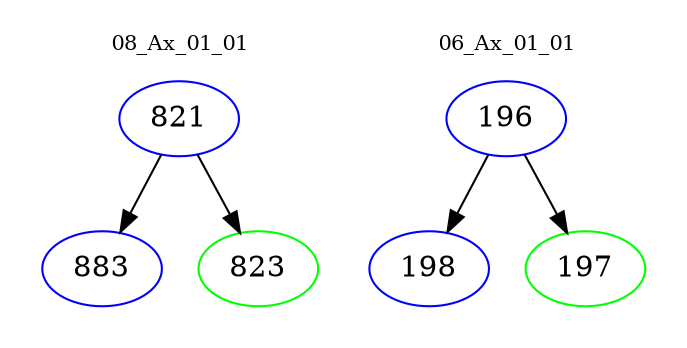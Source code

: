 digraph{
subgraph cluster_0 {
color = white
label = "08_Ax_01_01";
fontsize=10;
T0_821 [label="821", color="blue"]
T0_821 -> T0_883 [color="black"]
T0_883 [label="883", color="blue"]
T0_821 -> T0_823 [color="black"]
T0_823 [label="823", color="green"]
}
subgraph cluster_1 {
color = white
label = "06_Ax_01_01";
fontsize=10;
T1_196 [label="196", color="blue"]
T1_196 -> T1_198 [color="black"]
T1_198 [label="198", color="blue"]
T1_196 -> T1_197 [color="black"]
T1_197 [label="197", color="green"]
}
}
